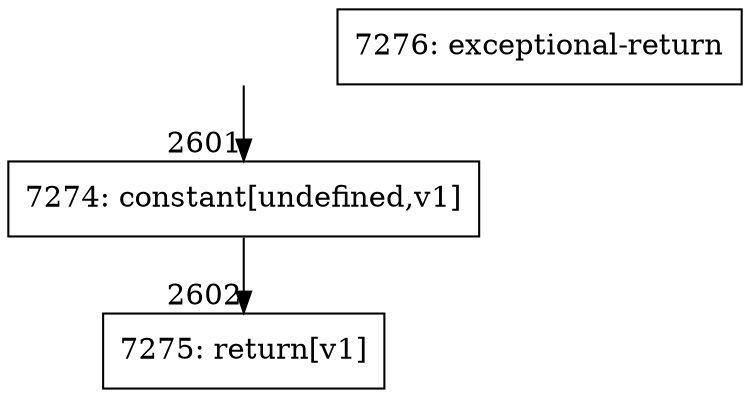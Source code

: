 digraph {
rankdir="TD"
BB_entry169[shape=none,label=""];
BB_entry169 -> BB2601 [tailport=s, headport=n, headlabel="    2601"]
BB2601 [shape=record label="{7274: constant[undefined,v1]}" ] 
BB2601 -> BB2602 [tailport=s, headport=n, headlabel="      2602"]
BB2602 [shape=record label="{7275: return[v1]}" ] 
BB2603 [shape=record label="{7276: exceptional-return}" ] 
}
